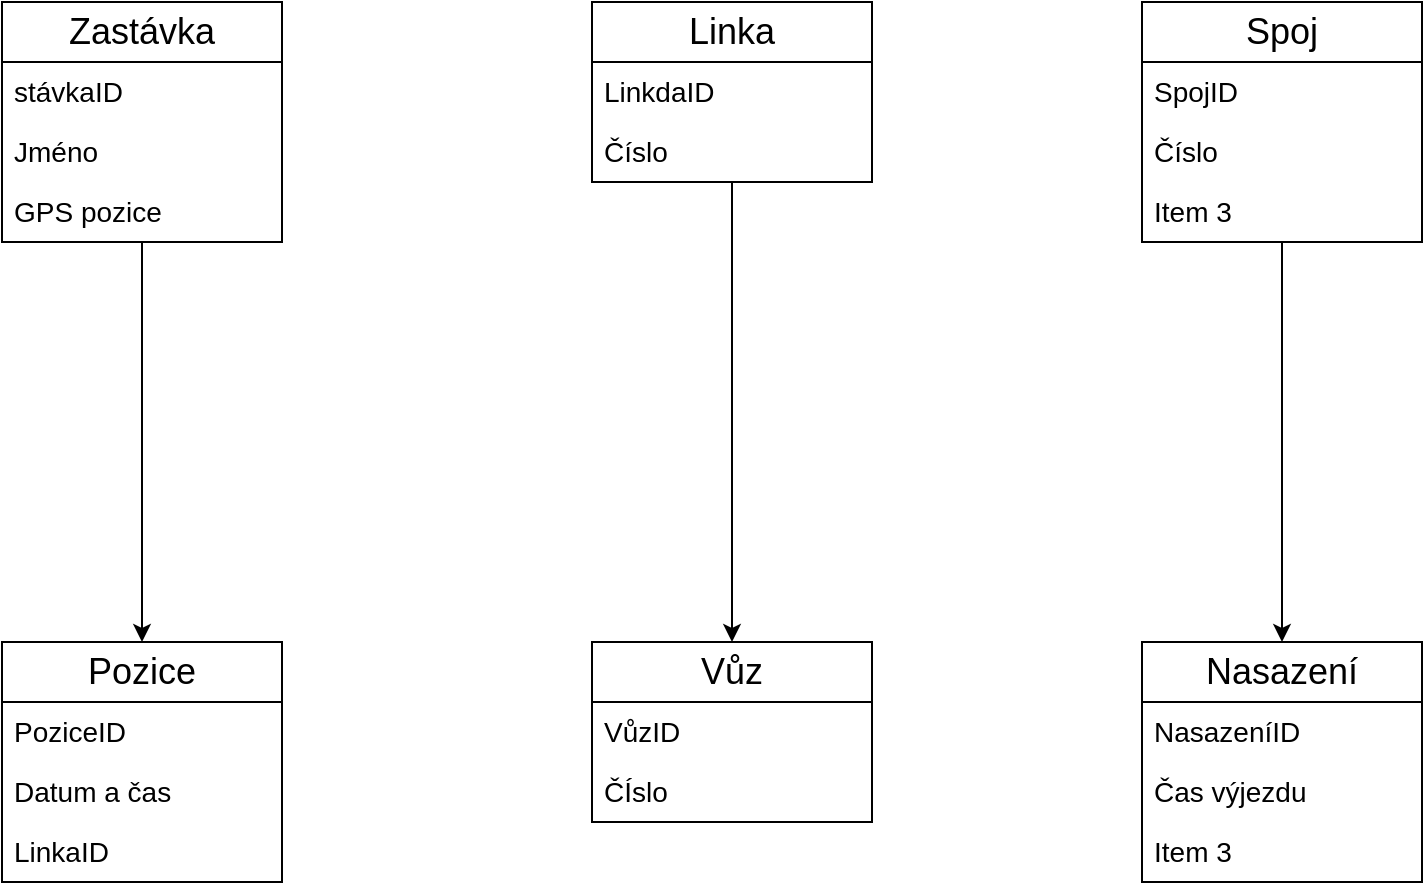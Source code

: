 <mxfile version="22.0.8" type="device">
  <diagram name="Page-1" id="-bD9WmfOeyug8CpIs4vH">
    <mxGraphModel dx="1640" dy="753" grid="1" gridSize="10" guides="1" tooltips="1" connect="1" arrows="1" fold="1" page="1" pageScale="1" pageWidth="850" pageHeight="1100" math="0" shadow="0">
      <root>
        <mxCell id="0" />
        <mxCell id="1" parent="0" />
        <mxCell id="CPpi-T0CUva5ExN3Evoc-29" style="edgeStyle=orthogonalEdgeStyle;rounded=0;orthogonalLoop=1;jettySize=auto;html=1;entryX=0.5;entryY=0;entryDx=0;entryDy=0;" edge="1" parent="1" source="CPpi-T0CUva5ExN3Evoc-3" target="CPpi-T0CUva5ExN3Evoc-19">
          <mxGeometry relative="1" as="geometry" />
        </mxCell>
        <mxCell id="CPpi-T0CUva5ExN3Evoc-3" value="&lt;font style=&quot;font-size: 18px;&quot;&gt;Zastávka&lt;/font&gt;" style="swimlane;fontStyle=0;childLayout=stackLayout;horizontal=1;startSize=30;horizontalStack=0;resizeParent=1;resizeParentMax=0;resizeLast=0;collapsible=1;marginBottom=0;whiteSpace=wrap;html=1;" vertex="1" parent="1">
          <mxGeometry x="60" y="40" width="140" height="120" as="geometry" />
        </mxCell>
        <mxCell id="CPpi-T0CUva5ExN3Evoc-4" value="&lt;font style=&quot;font-size: 14px;&quot;&gt;stávkaID&lt;/font&gt;" style="text;strokeColor=none;fillColor=none;align=left;verticalAlign=middle;spacingLeft=4;spacingRight=4;overflow=hidden;points=[[0,0.5],[1,0.5]];portConstraint=eastwest;rotatable=0;whiteSpace=wrap;html=1;" vertex="1" parent="CPpi-T0CUva5ExN3Evoc-3">
          <mxGeometry y="30" width="140" height="30" as="geometry" />
        </mxCell>
        <mxCell id="CPpi-T0CUva5ExN3Evoc-5" value="&lt;font style=&quot;font-size: 14px;&quot;&gt;Jméno&lt;/font&gt;" style="text;strokeColor=none;fillColor=none;align=left;verticalAlign=middle;spacingLeft=4;spacingRight=4;overflow=hidden;points=[[0,0.5],[1,0.5]];portConstraint=eastwest;rotatable=0;whiteSpace=wrap;html=1;" vertex="1" parent="CPpi-T0CUva5ExN3Evoc-3">
          <mxGeometry y="60" width="140" height="30" as="geometry" />
        </mxCell>
        <mxCell id="CPpi-T0CUva5ExN3Evoc-6" value="&lt;font style=&quot;font-size: 14px;&quot;&gt;GPS pozice&lt;/font&gt;" style="text;strokeColor=none;fillColor=none;align=left;verticalAlign=middle;spacingLeft=4;spacingRight=4;overflow=hidden;points=[[0,0.5],[1,0.5]];portConstraint=eastwest;rotatable=0;whiteSpace=wrap;html=1;" vertex="1" parent="CPpi-T0CUva5ExN3Evoc-3">
          <mxGeometry y="90" width="140" height="30" as="geometry" />
        </mxCell>
        <mxCell id="CPpi-T0CUva5ExN3Evoc-30" style="edgeStyle=orthogonalEdgeStyle;rounded=0;orthogonalLoop=1;jettySize=auto;html=1;" edge="1" parent="1" source="CPpi-T0CUva5ExN3Evoc-7" target="CPpi-T0CUva5ExN3Evoc-24">
          <mxGeometry relative="1" as="geometry" />
        </mxCell>
        <mxCell id="CPpi-T0CUva5ExN3Evoc-7" value="&lt;font style=&quot;font-size: 18px;&quot;&gt;Linka&lt;/font&gt;" style="swimlane;fontStyle=0;childLayout=stackLayout;horizontal=1;startSize=30;horizontalStack=0;resizeParent=1;resizeParentMax=0;resizeLast=0;collapsible=1;marginBottom=0;whiteSpace=wrap;html=1;" vertex="1" parent="1">
          <mxGeometry x="355" y="40" width="140" height="90" as="geometry">
            <mxRectangle x="355" y="40" width="60" height="30" as="alternateBounds" />
          </mxGeometry>
        </mxCell>
        <mxCell id="CPpi-T0CUva5ExN3Evoc-8" value="&lt;font style=&quot;font-size: 14px;&quot;&gt;LinkdaID&lt;/font&gt;" style="text;strokeColor=none;fillColor=none;align=left;verticalAlign=middle;spacingLeft=4;spacingRight=4;overflow=hidden;points=[[0,0.5],[1,0.5]];portConstraint=eastwest;rotatable=0;whiteSpace=wrap;html=1;" vertex="1" parent="CPpi-T0CUva5ExN3Evoc-7">
          <mxGeometry y="30" width="140" height="30" as="geometry" />
        </mxCell>
        <mxCell id="CPpi-T0CUva5ExN3Evoc-9" value="&lt;font style=&quot;font-size: 14px;&quot;&gt;Číslo&lt;/font&gt;" style="text;strokeColor=none;fillColor=none;align=left;verticalAlign=middle;spacingLeft=4;spacingRight=4;overflow=hidden;points=[[0,0.5],[1,0.5]];portConstraint=eastwest;rotatable=0;whiteSpace=wrap;html=1;" vertex="1" parent="CPpi-T0CUva5ExN3Evoc-7">
          <mxGeometry y="60" width="140" height="30" as="geometry" />
        </mxCell>
        <mxCell id="CPpi-T0CUva5ExN3Evoc-31" style="edgeStyle=orthogonalEdgeStyle;rounded=0;orthogonalLoop=1;jettySize=auto;html=1;entryX=0.5;entryY=0;entryDx=0;entryDy=0;" edge="1" parent="1" source="CPpi-T0CUva5ExN3Evoc-11" target="CPpi-T0CUva5ExN3Evoc-15">
          <mxGeometry relative="1" as="geometry" />
        </mxCell>
        <mxCell id="CPpi-T0CUva5ExN3Evoc-11" value="&lt;font style=&quot;font-size: 18px;&quot;&gt;Spoj&lt;/font&gt;" style="swimlane;fontStyle=0;childLayout=stackLayout;horizontal=1;startSize=30;horizontalStack=0;resizeParent=1;resizeParentMax=0;resizeLast=0;collapsible=1;marginBottom=0;whiteSpace=wrap;html=1;" vertex="1" parent="1">
          <mxGeometry x="630" y="40" width="140" height="120" as="geometry" />
        </mxCell>
        <mxCell id="CPpi-T0CUva5ExN3Evoc-12" value="&lt;font style=&quot;font-size: 14px;&quot;&gt;SpojID&lt;/font&gt;" style="text;strokeColor=none;fillColor=none;align=left;verticalAlign=middle;spacingLeft=4;spacingRight=4;overflow=hidden;points=[[0,0.5],[1,0.5]];portConstraint=eastwest;rotatable=0;whiteSpace=wrap;html=1;" vertex="1" parent="CPpi-T0CUva5ExN3Evoc-11">
          <mxGeometry y="30" width="140" height="30" as="geometry" />
        </mxCell>
        <mxCell id="CPpi-T0CUva5ExN3Evoc-13" value="&lt;font style=&quot;font-size: 14px;&quot;&gt;Číslo&lt;/font&gt;" style="text;strokeColor=none;fillColor=none;align=left;verticalAlign=middle;spacingLeft=4;spacingRight=4;overflow=hidden;points=[[0,0.5],[1,0.5]];portConstraint=eastwest;rotatable=0;whiteSpace=wrap;html=1;" vertex="1" parent="CPpi-T0CUva5ExN3Evoc-11">
          <mxGeometry y="60" width="140" height="30" as="geometry" />
        </mxCell>
        <mxCell id="CPpi-T0CUva5ExN3Evoc-14" value="&lt;font style=&quot;font-size: 14px;&quot;&gt;Item 3&lt;/font&gt;" style="text;strokeColor=none;fillColor=none;align=left;verticalAlign=middle;spacingLeft=4;spacingRight=4;overflow=hidden;points=[[0,0.5],[1,0.5]];portConstraint=eastwest;rotatable=0;whiteSpace=wrap;html=1;" vertex="1" parent="CPpi-T0CUva5ExN3Evoc-11">
          <mxGeometry y="90" width="140" height="30" as="geometry" />
        </mxCell>
        <mxCell id="CPpi-T0CUva5ExN3Evoc-15" value="&lt;font style=&quot;font-size: 18px;&quot;&gt;Nasazení&lt;/font&gt;" style="swimlane;fontStyle=0;childLayout=stackLayout;horizontal=1;startSize=30;horizontalStack=0;resizeParent=1;resizeParentMax=0;resizeLast=0;collapsible=1;marginBottom=0;whiteSpace=wrap;html=1;" vertex="1" parent="1">
          <mxGeometry x="630" y="360" width="140" height="120" as="geometry" />
        </mxCell>
        <mxCell id="CPpi-T0CUva5ExN3Evoc-16" value="&lt;font style=&quot;font-size: 14px;&quot;&gt;NasazeníID&lt;/font&gt;" style="text;strokeColor=none;fillColor=none;align=left;verticalAlign=middle;spacingLeft=4;spacingRight=4;overflow=hidden;points=[[0,0.5],[1,0.5]];portConstraint=eastwest;rotatable=0;whiteSpace=wrap;html=1;" vertex="1" parent="CPpi-T0CUva5ExN3Evoc-15">
          <mxGeometry y="30" width="140" height="30" as="geometry" />
        </mxCell>
        <mxCell id="CPpi-T0CUva5ExN3Evoc-17" value="&lt;font style=&quot;font-size: 14px;&quot;&gt;Čas výjezdu&lt;/font&gt;" style="text;strokeColor=none;fillColor=none;align=left;verticalAlign=middle;spacingLeft=4;spacingRight=4;overflow=hidden;points=[[0,0.5],[1,0.5]];portConstraint=eastwest;rotatable=0;whiteSpace=wrap;html=1;" vertex="1" parent="CPpi-T0CUva5ExN3Evoc-15">
          <mxGeometry y="60" width="140" height="30" as="geometry" />
        </mxCell>
        <mxCell id="CPpi-T0CUva5ExN3Evoc-18" value="&lt;font style=&quot;font-size: 14px;&quot;&gt;Item 3&lt;/font&gt;" style="text;strokeColor=none;fillColor=none;align=left;verticalAlign=middle;spacingLeft=4;spacingRight=4;overflow=hidden;points=[[0,0.5],[1,0.5]];portConstraint=eastwest;rotatable=0;whiteSpace=wrap;html=1;" vertex="1" parent="CPpi-T0CUva5ExN3Evoc-15">
          <mxGeometry y="90" width="140" height="30" as="geometry" />
        </mxCell>
        <mxCell id="CPpi-T0CUva5ExN3Evoc-19" value="&lt;font style=&quot;font-size: 18px;&quot;&gt;Pozice&lt;/font&gt;" style="swimlane;fontStyle=0;childLayout=stackLayout;horizontal=1;startSize=30;horizontalStack=0;resizeParent=1;resizeParentMax=0;resizeLast=0;collapsible=1;marginBottom=0;whiteSpace=wrap;html=1;" vertex="1" parent="1">
          <mxGeometry x="60" y="360" width="140" height="120" as="geometry" />
        </mxCell>
        <mxCell id="CPpi-T0CUva5ExN3Evoc-20" value="&lt;font style=&quot;font-size: 14px;&quot;&gt;PoziceID&lt;/font&gt;" style="text;strokeColor=none;fillColor=none;align=left;verticalAlign=middle;spacingLeft=4;spacingRight=4;overflow=hidden;points=[[0,0.5],[1,0.5]];portConstraint=eastwest;rotatable=0;whiteSpace=wrap;html=1;" vertex="1" parent="CPpi-T0CUva5ExN3Evoc-19">
          <mxGeometry y="30" width="140" height="30" as="geometry" />
        </mxCell>
        <mxCell id="CPpi-T0CUva5ExN3Evoc-21" value="&lt;font style=&quot;font-size: 14px;&quot;&gt;Datum a čas&lt;/font&gt;" style="text;strokeColor=none;fillColor=none;align=left;verticalAlign=middle;spacingLeft=4;spacingRight=4;overflow=hidden;points=[[0,0.5],[1,0.5]];portConstraint=eastwest;rotatable=0;whiteSpace=wrap;html=1;" vertex="1" parent="CPpi-T0CUva5ExN3Evoc-19">
          <mxGeometry y="60" width="140" height="30" as="geometry" />
        </mxCell>
        <mxCell id="CPpi-T0CUva5ExN3Evoc-22" value="&lt;font style=&quot;font-size: 14px;&quot;&gt;LinkaID&lt;/font&gt;" style="text;strokeColor=none;fillColor=none;align=left;verticalAlign=middle;spacingLeft=4;spacingRight=4;overflow=hidden;points=[[0,0.5],[1,0.5]];portConstraint=eastwest;rotatable=0;whiteSpace=wrap;html=1;" vertex="1" parent="CPpi-T0CUva5ExN3Evoc-19">
          <mxGeometry y="90" width="140" height="30" as="geometry" />
        </mxCell>
        <mxCell id="CPpi-T0CUva5ExN3Evoc-24" value="&lt;font style=&quot;font-size: 18px;&quot;&gt;Vůz&lt;/font&gt;" style="swimlane;fontStyle=0;childLayout=stackLayout;horizontal=1;startSize=30;horizontalStack=0;resizeParent=1;resizeParentMax=0;resizeLast=0;collapsible=1;marginBottom=0;whiteSpace=wrap;html=1;" vertex="1" parent="1">
          <mxGeometry x="355" y="360" width="140" height="90" as="geometry" />
        </mxCell>
        <mxCell id="CPpi-T0CUva5ExN3Evoc-25" value="&lt;font style=&quot;font-size: 14px;&quot;&gt;VůzID&lt;/font&gt;" style="text;strokeColor=none;fillColor=none;align=left;verticalAlign=middle;spacingLeft=4;spacingRight=4;overflow=hidden;points=[[0,0.5],[1,0.5]];portConstraint=eastwest;rotatable=0;whiteSpace=wrap;html=1;" vertex="1" parent="CPpi-T0CUva5ExN3Evoc-24">
          <mxGeometry y="30" width="140" height="30" as="geometry" />
        </mxCell>
        <mxCell id="CPpi-T0CUva5ExN3Evoc-26" value="&lt;font style=&quot;font-size: 14px;&quot;&gt;ČÍslo&lt;/font&gt;" style="text;strokeColor=none;fillColor=none;align=left;verticalAlign=middle;spacingLeft=4;spacingRight=4;overflow=hidden;points=[[0,0.5],[1,0.5]];portConstraint=eastwest;rotatable=0;whiteSpace=wrap;html=1;" vertex="1" parent="CPpi-T0CUva5ExN3Evoc-24">
          <mxGeometry y="60" width="140" height="30" as="geometry" />
        </mxCell>
      </root>
    </mxGraphModel>
  </diagram>
</mxfile>
